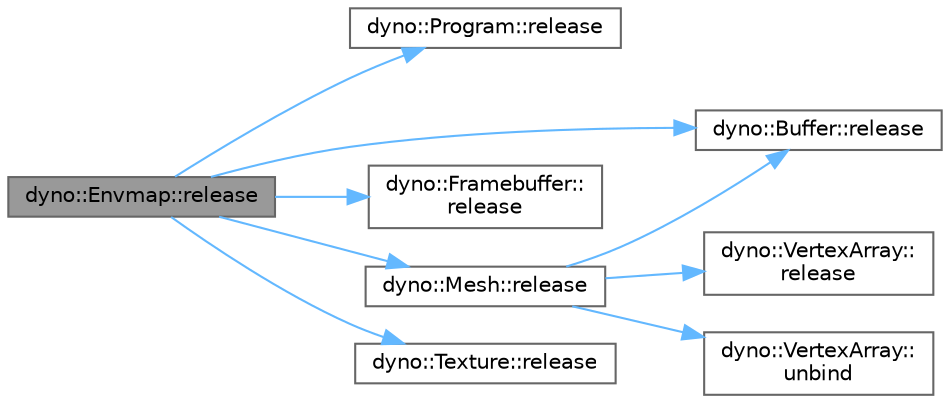 digraph "dyno::Envmap::release"
{
 // LATEX_PDF_SIZE
  bgcolor="transparent";
  edge [fontname=Helvetica,fontsize=10,labelfontname=Helvetica,labelfontsize=10];
  node [fontname=Helvetica,fontsize=10,shape=box,height=0.2,width=0.4];
  rankdir="LR";
  Node1 [id="Node000001",label="dyno::Envmap::release",height=0.2,width=0.4,color="gray40", fillcolor="grey60", style="filled", fontcolor="black",tooltip=" "];
  Node1 -> Node2 [id="edge1_Node000001_Node000002",color="steelblue1",style="solid",tooltip=" "];
  Node2 [id="Node000002",label="dyno::Program::release",height=0.2,width=0.4,color="grey40", fillcolor="white", style="filled",URL="$classdyno_1_1_program.html#a6da62a399a84bfc2ca5a6d43ca806888",tooltip=" "];
  Node1 -> Node3 [id="edge2_Node000001_Node000003",color="steelblue1",style="solid",tooltip=" "];
  Node3 [id="Node000003",label="dyno::Buffer::release",height=0.2,width=0.4,color="grey40", fillcolor="white", style="filled",URL="$classdyno_1_1_buffer.html#a966c0ae85304d84a7a897bfe3bd65e66",tooltip=" "];
  Node1 -> Node4 [id="edge3_Node000001_Node000004",color="steelblue1",style="solid",tooltip=" "];
  Node4 [id="Node000004",label="dyno::Framebuffer::\lrelease",height=0.2,width=0.4,color="grey40", fillcolor="white", style="filled",URL="$classdyno_1_1_framebuffer.html#ae90ee90fbb3cbb3f09f9578e3b89a52a",tooltip=" "];
  Node1 -> Node5 [id="edge4_Node000001_Node000005",color="steelblue1",style="solid",tooltip=" "];
  Node5 [id="Node000005",label="dyno::Mesh::release",height=0.2,width=0.4,color="grey40", fillcolor="white", style="filled",URL="$classdyno_1_1_mesh.html#a29bc6aae8784fb0bfee80495afbae74e",tooltip=" "];
  Node5 -> Node3 [id="edge5_Node000005_Node000003",color="steelblue1",style="solid",tooltip=" "];
  Node5 -> Node6 [id="edge6_Node000005_Node000006",color="steelblue1",style="solid",tooltip=" "];
  Node6 [id="Node000006",label="dyno::VertexArray::\lrelease",height=0.2,width=0.4,color="grey40", fillcolor="white", style="filled",URL="$classdyno_1_1_vertex_array.html#a55ece9e339b6c34338c5a1a2b824e7c4",tooltip=" "];
  Node5 -> Node7 [id="edge7_Node000005_Node000007",color="steelblue1",style="solid",tooltip=" "];
  Node7 [id="Node000007",label="dyno::VertexArray::\lunbind",height=0.2,width=0.4,color="grey40", fillcolor="white", style="filled",URL="$classdyno_1_1_vertex_array.html#a1229a2c233851d00fd63518648418d14",tooltip=" "];
  Node1 -> Node8 [id="edge8_Node000001_Node000008",color="steelblue1",style="solid",tooltip=" "];
  Node8 [id="Node000008",label="dyno::Texture::release",height=0.2,width=0.4,color="grey40", fillcolor="white", style="filled",URL="$classdyno_1_1_texture.html#a7533c2a34ca64508c8585c6e9a22d3a1",tooltip=" "];
}
